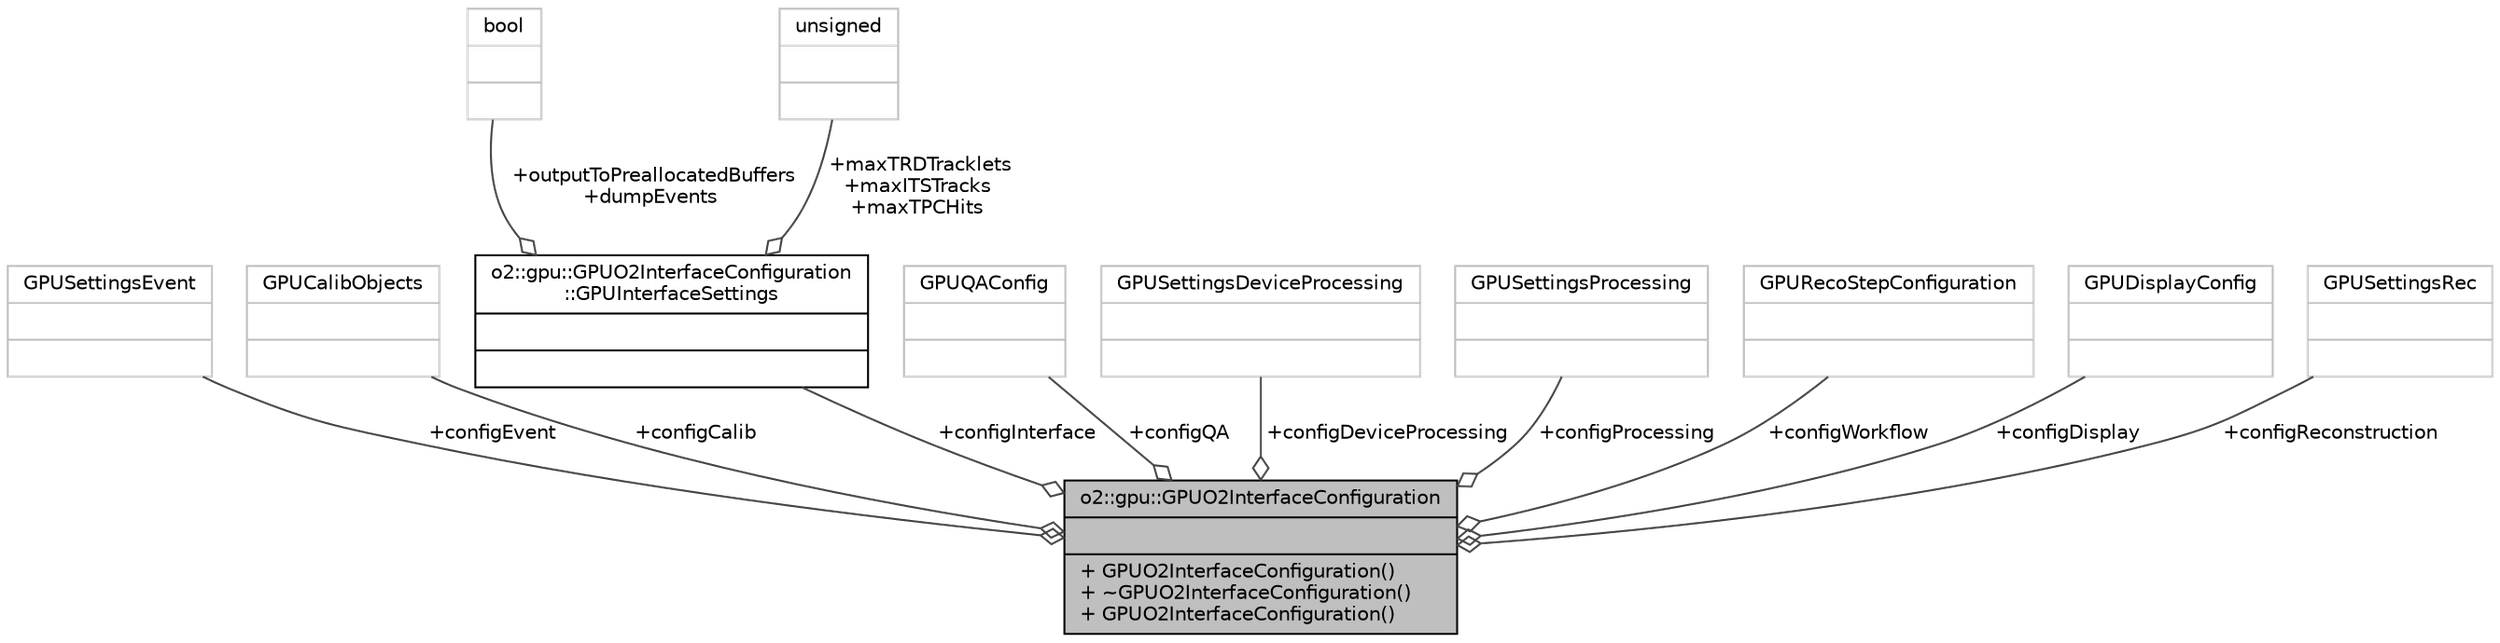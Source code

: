 digraph "o2::gpu::GPUO2InterfaceConfiguration"
{
 // INTERACTIVE_SVG=YES
  bgcolor="transparent";
  edge [fontname="Helvetica",fontsize="10",labelfontname="Helvetica",labelfontsize="10"];
  node [fontname="Helvetica",fontsize="10",shape=record];
  Node1 [label="{o2::gpu::GPUO2InterfaceConfiguration\n||+ GPUO2InterfaceConfiguration()\l+ ~GPUO2InterfaceConfiguration()\l+ GPUO2InterfaceConfiguration()\l}",height=0.2,width=0.4,color="black", fillcolor="grey75", style="filled", fontcolor="black"];
  Node2 -> Node1 [color="grey25",fontsize="10",style="solid",label=" +configEvent" ,arrowhead="odiamond",fontname="Helvetica"];
  Node2 [label="{GPUSettingsEvent\n||}",height=0.2,width=0.4,color="grey75"];
  Node3 -> Node1 [color="grey25",fontsize="10",style="solid",label=" +configCalib" ,arrowhead="odiamond",fontname="Helvetica"];
  Node3 [label="{GPUCalibObjects\n||}",height=0.2,width=0.4,color="grey75"];
  Node4 -> Node1 [color="grey25",fontsize="10",style="solid",label=" +configInterface" ,arrowhead="odiamond",fontname="Helvetica"];
  Node4 [label="{o2::gpu::GPUO2InterfaceConfiguration\l::GPUInterfaceSettings\n||}",height=0.2,width=0.4,color="black",URL="$d4/ddb/structo2_1_1gpu_1_1GPUO2InterfaceConfiguration_1_1GPUInterfaceSettings.html"];
  Node5 -> Node4 [color="grey25",fontsize="10",style="solid",label=" +outputToPreallocatedBuffers\n+dumpEvents" ,arrowhead="odiamond",fontname="Helvetica"];
  Node5 [label="{bool\n||}",height=0.2,width=0.4,color="grey75"];
  Node6 -> Node4 [color="grey25",fontsize="10",style="solid",label=" +maxTRDTracklets\n+maxITSTracks\n+maxTPCHits" ,arrowhead="odiamond",fontname="Helvetica"];
  Node6 [label="{unsigned\n||}",height=0.2,width=0.4,color="grey75"];
  Node7 -> Node1 [color="grey25",fontsize="10",style="solid",label=" +configQA" ,arrowhead="odiamond",fontname="Helvetica"];
  Node7 [label="{GPUQAConfig\n||}",height=0.2,width=0.4,color="grey75"];
  Node8 -> Node1 [color="grey25",fontsize="10",style="solid",label=" +configDeviceProcessing" ,arrowhead="odiamond",fontname="Helvetica"];
  Node8 [label="{GPUSettingsDeviceProcessing\n||}",height=0.2,width=0.4,color="grey75"];
  Node9 -> Node1 [color="grey25",fontsize="10",style="solid",label=" +configProcessing" ,arrowhead="odiamond",fontname="Helvetica"];
  Node9 [label="{GPUSettingsProcessing\n||}",height=0.2,width=0.4,color="grey75"];
  Node10 -> Node1 [color="grey25",fontsize="10",style="solid",label=" +configWorkflow" ,arrowhead="odiamond",fontname="Helvetica"];
  Node10 [label="{GPURecoStepConfiguration\n||}",height=0.2,width=0.4,color="grey75"];
  Node11 -> Node1 [color="grey25",fontsize="10",style="solid",label=" +configDisplay" ,arrowhead="odiamond",fontname="Helvetica"];
  Node11 [label="{GPUDisplayConfig\n||}",height=0.2,width=0.4,color="grey75"];
  Node12 -> Node1 [color="grey25",fontsize="10",style="solid",label=" +configReconstruction" ,arrowhead="odiamond",fontname="Helvetica"];
  Node12 [label="{GPUSettingsRec\n||}",height=0.2,width=0.4,color="grey75"];
}
